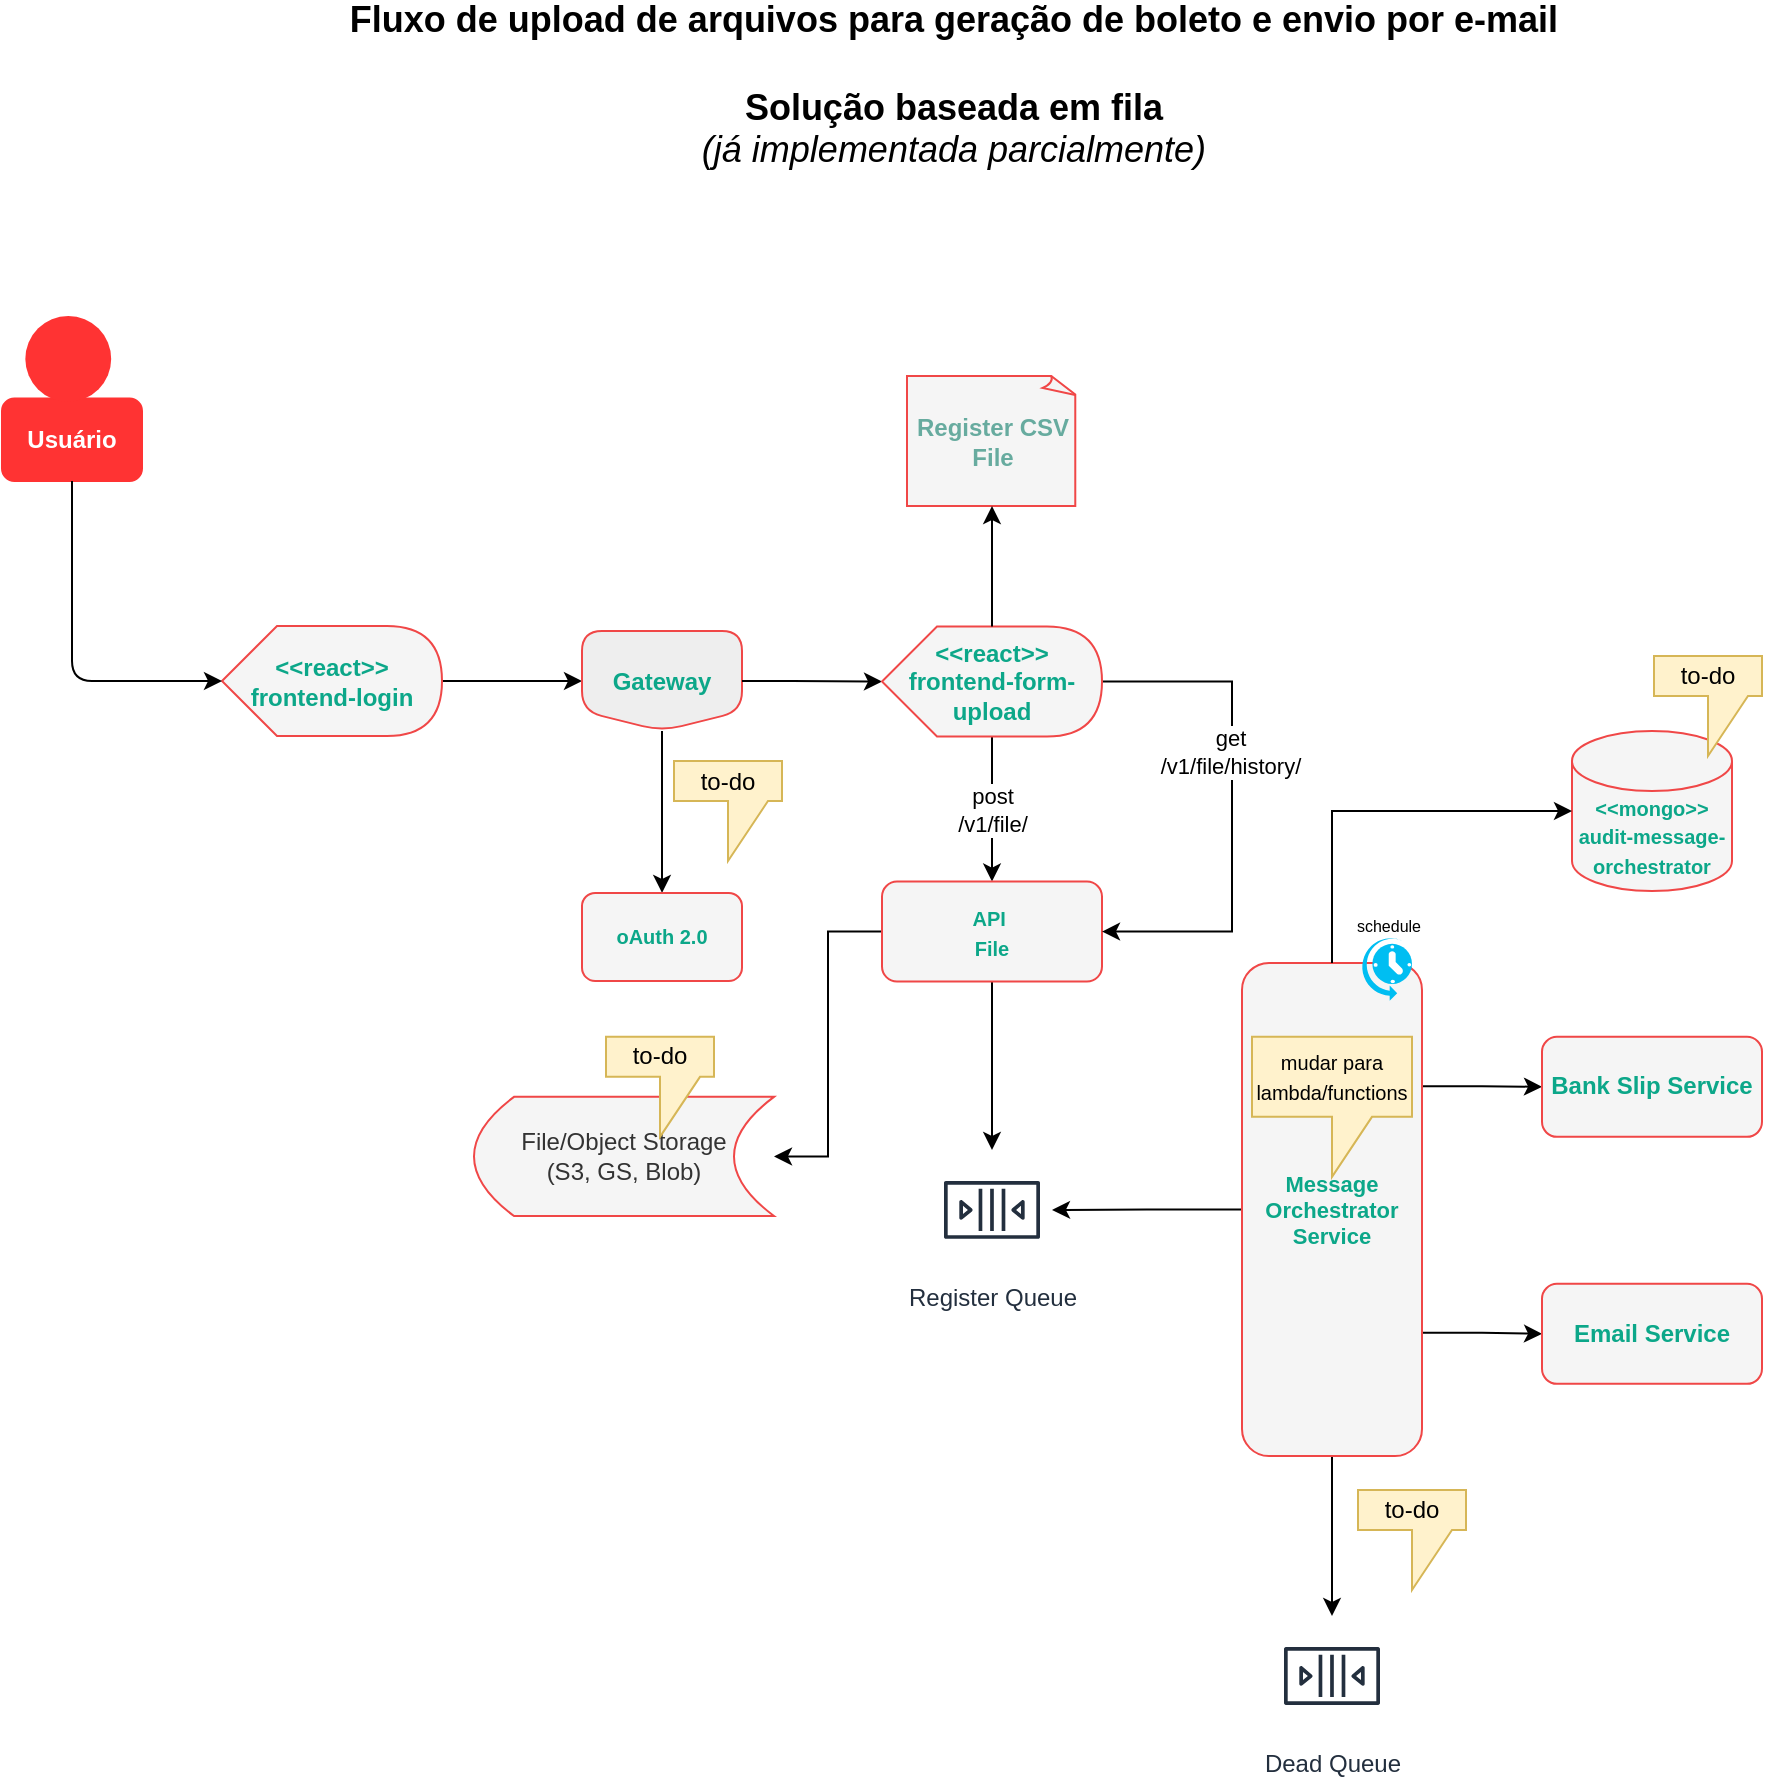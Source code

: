 <mxfile version="24.6.4" type="google" pages="2">
  <diagram name="Solução Atual" id="NxHAcegkJP9jtWPKfr5f">
    <mxGraphModel dx="1172" dy="707" grid="1" gridSize="10" guides="1" tooltips="1" connect="1" arrows="1" fold="1" page="1" pageScale="1" pageWidth="1169" pageHeight="1654" math="0" shadow="0">
      <root>
        <mxCell id="0" />
        <mxCell id="1" parent="0" />
        <mxCell id="hzRi37pJbvGwWMdwhIf7-2" value="" style="group;rounded=1;" parent="1" connectable="0" vertex="1">
          <mxGeometry x="144" y="190" width="70" height="82.5" as="geometry" />
        </mxCell>
        <mxCell id="hzRi37pJbvGwWMdwhIf7-3" value="&lt;font color=&quot;#ffffff&quot;&gt;&lt;b&gt;Usuário&lt;/b&gt;&lt;/font&gt;" style="rounded=1;whiteSpace=wrap;html=1;fillColor=#FF3333;strokeColor=#FF3333;movable=1;resizable=1;rotatable=1;deletable=1;editable=1;locked=0;connectable=1;" parent="hzRi37pJbvGwWMdwhIf7-2" vertex="1">
          <mxGeometry y="41.25" width="70" height="41.25" as="geometry" />
        </mxCell>
        <mxCell id="hzRi37pJbvGwWMdwhIf7-4" value="" style="ellipse;whiteSpace=wrap;html=1;aspect=fixed;fillColor=#FF3333;strokeColor=none;movable=1;resizable=1;rotatable=1;deletable=1;editable=1;locked=0;connectable=1;rounded=1;" parent="hzRi37pJbvGwWMdwhIf7-2" vertex="1">
          <mxGeometry x="11.667" width="42.927" height="42.927" as="geometry" />
        </mxCell>
        <mxCell id="hzRi37pJbvGwWMdwhIf7-9" style="edgeStyle=orthogonalEdgeStyle;rounded=1;orthogonalLoop=1;jettySize=auto;html=1;exitX=1;exitY=0.5;exitDx=0;exitDy=0;exitPerimeter=0;" parent="1" source="hzRi37pJbvGwWMdwhIf7-5" target="hzRi37pJbvGwWMdwhIf7-8" edge="1">
          <mxGeometry relative="1" as="geometry" />
        </mxCell>
        <mxCell id="hzRi37pJbvGwWMdwhIf7-5" value="&lt;font style=&quot;font-size: 12px;&quot;&gt;&lt;strong style=&quot;color: rgb(12, 167, 137);&quot;&gt;&amp;lt;&amp;lt;react&amp;gt;&amp;gt;&lt;br&gt;&lt;/strong&gt;&lt;strong style=&quot;color: rgb(12, 167, 137);&quot;&gt;frontend-login&lt;/strong&gt;&lt;/font&gt;&lt;strong style=&quot;color: rgb(12, 167, 137);&quot;&gt;&lt;br class=&quot;softbreak&quot;&gt;&lt;/strong&gt;" style="shape=display;whiteSpace=wrap;html=1;fontColor=#333333;fillColor=#f5f5f5;strokeColor=#f04747;rounded=1;" parent="1" vertex="1">
          <mxGeometry x="254" y="345" width="110" height="55" as="geometry" />
        </mxCell>
        <mxCell id="hzRi37pJbvGwWMdwhIf7-7" style="edgeStyle=orthogonalEdgeStyle;rounded=1;orthogonalLoop=1;jettySize=auto;html=1;exitX=0.5;exitY=1;exitDx=0;exitDy=0;entryX=0;entryY=0.5;entryDx=0;entryDy=0;entryPerimeter=0;" parent="1" source="hzRi37pJbvGwWMdwhIf7-3" target="hzRi37pJbvGwWMdwhIf7-5" edge="1">
          <mxGeometry relative="1" as="geometry" />
        </mxCell>
        <mxCell id="hzRi37pJbvGwWMdwhIf7-11" style="edgeStyle=orthogonalEdgeStyle;rounded=1;orthogonalLoop=1;jettySize=auto;html=1;exitX=0;exitY=0;exitDx=55;exitDy=55;entryX=0.5;entryY=0;entryDx=0;entryDy=0;exitPerimeter=0;" parent="1" source="rMSVMsTaSyEvIA6rM7K--2" target="hzRi37pJbvGwWMdwhIf7-10" edge="1">
          <mxGeometry relative="1" as="geometry" />
        </mxCell>
        <mxCell id="rMSVMsTaSyEvIA6rM7K--31" value="post&lt;br&gt;/v1/file/" style="edgeLabel;html=1;align=center;verticalAlign=middle;resizable=0;points=[];" vertex="1" connectable="0" parent="hzRi37pJbvGwWMdwhIf7-11">
          <mxGeometry x="-0.02" y="2" relative="1" as="geometry">
            <mxPoint x="-2" y="1" as="offset" />
          </mxGeometry>
        </mxCell>
        <mxCell id="rMSVMsTaSyEvIA6rM7K--7" style="edgeStyle=orthogonalEdgeStyle;rounded=0;orthogonalLoop=1;jettySize=auto;html=1;" edge="1" parent="1" source="hzRi37pJbvGwWMdwhIf7-8" target="rMSVMsTaSyEvIA6rM7K--5">
          <mxGeometry relative="1" as="geometry" />
        </mxCell>
        <mxCell id="hzRi37pJbvGwWMdwhIf7-8" value="&lt;font color=&quot;#0ca789&quot;&gt;&lt;b&gt;Gateway&lt;/b&gt;&lt;/font&gt;" style="shape=offPageConnector;whiteSpace=wrap;html=1;fillColor=#eeeeee;strokeColor=#F04747;rounded=1;verticalAlign=middle;horizontal=1;size=0.2;" parent="1" vertex="1">
          <mxGeometry x="434" y="347.5" width="80" height="50" as="geometry" />
        </mxCell>
        <mxCell id="rMSVMsTaSyEvIA6rM7K--13" style="edgeStyle=orthogonalEdgeStyle;rounded=0;orthogonalLoop=1;jettySize=auto;html=1;" edge="1" parent="1" source="hzRi37pJbvGwWMdwhIf7-10" target="rMSVMsTaSyEvIA6rM7K--12">
          <mxGeometry relative="1" as="geometry" />
        </mxCell>
        <mxCell id="R_wIBTJxwGpp334mRAeT-3" style="edgeStyle=orthogonalEdgeStyle;rounded=0;orthogonalLoop=1;jettySize=auto;html=1;entryX=1;entryY=0.5;entryDx=0;entryDy=0;" edge="1" parent="1" source="hzRi37pJbvGwWMdwhIf7-10" target="R_wIBTJxwGpp334mRAeT-1">
          <mxGeometry relative="1" as="geometry" />
        </mxCell>
        <mxCell id="hzRi37pJbvGwWMdwhIf7-10" value="&lt;div&gt;&lt;font color=&quot;#0ca789&quot;&gt;&lt;span style=&quot;font-size: 10px;&quot;&gt;&lt;b&gt;API&amp;nbsp;&lt;br&gt;File&lt;/b&gt;&lt;/span&gt;&lt;/font&gt;&lt;/div&gt;" style="rounded=1;whiteSpace=wrap;html=1;fillColor=#f5f5f5;strokeColor=#F04747;fontColor=#333333;" parent="1" vertex="1">
          <mxGeometry x="584" y="472.77" width="110" height="50" as="geometry" />
        </mxCell>
        <mxCell id="rMSVMsTaSyEvIA6rM7K--17" style="edgeStyle=orthogonalEdgeStyle;rounded=0;orthogonalLoop=1;jettySize=auto;html=1;" edge="1" parent="1" source="EFmxTewsYsPUWk5X73LM-9" target="rMSVMsTaSyEvIA6rM7K--12">
          <mxGeometry relative="1" as="geometry" />
        </mxCell>
        <mxCell id="rMSVMsTaSyEvIA6rM7K--21" style="edgeStyle=orthogonalEdgeStyle;rounded=0;orthogonalLoop=1;jettySize=auto;html=1;" edge="1" parent="1" source="EFmxTewsYsPUWk5X73LM-9" target="rMSVMsTaSyEvIA6rM7K--20">
          <mxGeometry relative="1" as="geometry" />
        </mxCell>
        <mxCell id="rMSVMsTaSyEvIA6rM7K--22" style="edgeStyle=orthogonalEdgeStyle;rounded=0;orthogonalLoop=1;jettySize=auto;html=1;exitX=1;exitY=0.25;exitDx=0;exitDy=0;" edge="1" parent="1" source="EFmxTewsYsPUWk5X73LM-9" target="rMSVMsTaSyEvIA6rM7K--19">
          <mxGeometry relative="1" as="geometry" />
        </mxCell>
        <mxCell id="rMSVMsTaSyEvIA6rM7K--25" style="edgeStyle=orthogonalEdgeStyle;rounded=0;orthogonalLoop=1;jettySize=auto;html=1;entryX=0;entryY=0.5;entryDx=0;entryDy=0;exitX=1;exitY=0.75;exitDx=0;exitDy=0;" edge="1" parent="1" source="EFmxTewsYsPUWk5X73LM-9" target="rMSVMsTaSyEvIA6rM7K--18">
          <mxGeometry relative="1" as="geometry" />
        </mxCell>
        <mxCell id="EFmxTewsYsPUWk5X73LM-9" value="&lt;div style=&quot;font-size: 11px;&quot;&gt;&lt;font color=&quot;#0ca789&quot;&gt;&lt;b&gt;Message &lt;br&gt;Orchestrator Service&lt;/b&gt;&lt;/font&gt;&lt;/div&gt;" style="rounded=1;whiteSpace=wrap;html=1;fillColor=#f5f5f5;strokeColor=#F04747;fontColor=#333333;" parent="1" vertex="1">
          <mxGeometry x="764" y="513.44" width="90" height="246.56" as="geometry" />
        </mxCell>
        <mxCell id="wurVOFA_WyaZKBE81Gu7-4" value="&lt;font style=&quot;font-size: 18px;&quot;&gt;&lt;b&gt;Fluxo de upload de arquivos para geração de boleto e envio por e-mail&lt;/b&gt;&lt;/font&gt;&lt;div&gt;&lt;font style=&quot;font-size: 18px;&quot;&gt;&lt;b&gt;&lt;br&gt;&lt;/b&gt;&lt;/font&gt;&lt;/div&gt;&lt;div&gt;&lt;font style=&quot;font-size: 18px;&quot;&gt;&lt;b&gt;Solução baseada em fila&lt;/b&gt;&lt;/font&gt;&lt;/div&gt;&lt;div&gt;&lt;font style=&quot;font-size: 18px;&quot;&gt;&lt;i&gt;(já implementada parcialmente)&lt;/i&gt;&lt;/font&gt;&lt;/div&gt;" style="text;html=1;align=center;verticalAlign=middle;whiteSpace=wrap;rounded=0;" parent="1" vertex="1">
          <mxGeometry x="280" y="60" width="680" height="30" as="geometry" />
        </mxCell>
        <mxCell id="rMSVMsTaSyEvIA6rM7K--1" value="&lt;b&gt;&lt;font style=&quot;font-size: 12px;&quot; color=&quot;#67ab9f&quot;&gt;Register CSV File&lt;/font&gt;&lt;/b&gt;" style="whiteSpace=wrap;html=1;shape=mxgraph.basic.document;rounded=1;strokeColor=#F04747;align=center;verticalAlign=middle;fontFamily=Helvetica;fontSize=12;fontColor=#333333;fillColor=#f5f5f5;" vertex="1" parent="1">
          <mxGeometry x="596.5" y="220.0" width="85" height="65" as="geometry" />
        </mxCell>
        <mxCell id="rMSVMsTaSyEvIA6rM7K--3" value="" style="edgeStyle=orthogonalEdgeStyle;rounded=1;orthogonalLoop=1;jettySize=auto;html=1;exitX=1;exitY=0.5;exitDx=0;exitDy=0;entryX=0;entryY=0.5;entryDx=0;entryDy=0;" edge="1" parent="1" source="hzRi37pJbvGwWMdwhIf7-8" target="rMSVMsTaSyEvIA6rM7K--2">
          <mxGeometry relative="1" as="geometry">
            <mxPoint x="444" y="373" as="sourcePoint" />
            <mxPoint x="734" y="535" as="targetPoint" />
          </mxGeometry>
        </mxCell>
        <mxCell id="rMSVMsTaSyEvIA6rM7K--26" style="edgeStyle=orthogonalEdgeStyle;rounded=0;orthogonalLoop=1;jettySize=auto;html=1;exitX=1;exitY=0.5;exitDx=0;exitDy=0;exitPerimeter=0;entryX=1;entryY=0.5;entryDx=0;entryDy=0;" edge="1" parent="1" source="rMSVMsTaSyEvIA6rM7K--2" target="hzRi37pJbvGwWMdwhIf7-10">
          <mxGeometry relative="1" as="geometry">
            <mxPoint x="804" y="370" as="targetPoint" />
            <Array as="points">
              <mxPoint x="759" y="373" />
              <mxPoint x="759" y="498" />
            </Array>
          </mxGeometry>
        </mxCell>
        <mxCell id="rMSVMsTaSyEvIA6rM7K--2" value="&lt;font style=&quot;font-size: 12px;&quot;&gt;&lt;strong style=&quot;color: rgb(12, 167, 137);&quot;&gt;&amp;lt;&amp;lt;react&amp;gt;&amp;gt;&lt;br&gt;&lt;/strong&gt;&lt;strong style=&quot;color: rgb(12, 167, 137);&quot;&gt;frontend-form-upload&lt;/strong&gt;&lt;/font&gt;&lt;strong style=&quot;color: rgb(12, 167, 137);&quot;&gt;&lt;br class=&quot;softbreak&quot;&gt;&lt;/strong&gt;" style="shape=display;whiteSpace=wrap;html=1;fontColor=#333333;fillColor=#f5f5f5;strokeColor=#f04747;rounded=1;" vertex="1" parent="1">
          <mxGeometry x="584" y="345.27" width="110" height="55" as="geometry" />
        </mxCell>
        <mxCell id="rMSVMsTaSyEvIA6rM7K--4" style="edgeStyle=orthogonalEdgeStyle;rounded=0;orthogonalLoop=1;jettySize=auto;html=1;entryX=0.5;entryY=1;entryDx=0;entryDy=0;entryPerimeter=0;" edge="1" parent="1" source="rMSVMsTaSyEvIA6rM7K--2" target="rMSVMsTaSyEvIA6rM7K--1">
          <mxGeometry relative="1" as="geometry" />
        </mxCell>
        <mxCell id="rMSVMsTaSyEvIA6rM7K--5" value="&lt;div&gt;&lt;font color=&quot;#0ca789&quot;&gt;&lt;span style=&quot;font-size: 10px;&quot;&gt;&lt;b&gt;oAuth 2.0&lt;/b&gt;&lt;/span&gt;&lt;/font&gt;&lt;/div&gt;" style="rounded=1;whiteSpace=wrap;html=1;fillColor=#f5f5f5;strokeColor=#F04747;fontColor=#333333;" vertex="1" parent="1">
          <mxGeometry x="434" y="478.44" width="80" height="44.06" as="geometry" />
        </mxCell>
        <mxCell id="rMSVMsTaSyEvIA6rM7K--12" value="Register Queue" style="sketch=0;outlineConnect=0;fontColor=#232F3E;gradientColor=none;strokeColor=#232F3E;fillColor=#ffffff;dashed=0;verticalLabelPosition=bottom;verticalAlign=top;align=center;html=1;fontSize=12;fontStyle=0;aspect=fixed;shape=mxgraph.aws4.resourceIcon;resIcon=mxgraph.aws4.queue;" vertex="1" parent="1">
          <mxGeometry x="609" y="606.98" width="60" height="60" as="geometry" />
        </mxCell>
        <mxCell id="rMSVMsTaSyEvIA6rM7K--16" value="" style="verticalLabelPosition=bottom;html=1;verticalAlign=top;align=center;strokeColor=none;fillColor=#00BEF2;shape=mxgraph.azure.scheduler;pointerEvents=1;" vertex="1" parent="1">
          <mxGeometry x="823.06" y="500" width="25.94" height="32.42" as="geometry" />
        </mxCell>
        <mxCell id="rMSVMsTaSyEvIA6rM7K--18" value="&lt;div&gt;&lt;font size=&quot;1&quot; color=&quot;#0ca789&quot;&gt;&lt;b style=&quot;font-size: 12px;&quot;&gt;Email Service&lt;/b&gt;&lt;/font&gt;&lt;/div&gt;" style="rounded=1;whiteSpace=wrap;html=1;fillColor=#f5f5f5;strokeColor=#F04747;fontColor=#333333;" vertex="1" parent="1">
          <mxGeometry x="914" y="673.92" width="110" height="50" as="geometry" />
        </mxCell>
        <mxCell id="rMSVMsTaSyEvIA6rM7K--19" value="&lt;font size=&quot;1&quot; color=&quot;#0ca789&quot;&gt;&lt;b style=&quot;font-size: 12px;&quot;&gt;Bank Slip Service&lt;/b&gt;&lt;/font&gt;" style="rounded=1;whiteSpace=wrap;html=1;fillColor=#f5f5f5;strokeColor=#F04747;fontColor=#333333;" vertex="1" parent="1">
          <mxGeometry x="914" y="550.42" width="110" height="50" as="geometry" />
        </mxCell>
        <mxCell id="rMSVMsTaSyEvIA6rM7K--20" value="Dead Queue" style="sketch=0;outlineConnect=0;fontColor=#232F3E;gradientColor=none;strokeColor=#232F3E;fillColor=#ffffff;dashed=0;verticalLabelPosition=bottom;verticalAlign=top;align=center;html=1;fontSize=12;fontStyle=0;aspect=fixed;shape=mxgraph.aws4.resourceIcon;resIcon=mxgraph.aws4.queue;" vertex="1" parent="1">
          <mxGeometry x="779" y="840" width="60" height="60" as="geometry" />
        </mxCell>
        <mxCell id="rMSVMsTaSyEvIA6rM7K--30" value="get&lt;br&gt;/v1/file/history/" style="edgeLabel;html=1;align=center;verticalAlign=middle;resizable=0;points=[];" vertex="1" connectable="0" parent="1">
          <mxGeometry x="764" y="410" as="geometry">
            <mxPoint x="-6" y="-2" as="offset" />
          </mxGeometry>
        </mxCell>
        <mxCell id="rMSVMsTaSyEvIA6rM7K--33" value="&lt;div&gt;&lt;strong style=&quot;color: rgb(12, 167, 137);&quot;&gt;&lt;font style=&quot;font-size: 10px;&quot;&gt;&amp;lt;&amp;lt;mongo&amp;gt;&amp;gt;&lt;/font&gt;&lt;/strong&gt;&lt;strong style=&quot;color: rgb(12, 167, 137);&quot;&gt;&lt;font style=&quot;font-size: 10px;&quot;&gt;&lt;br&gt;&lt;/font&gt;&lt;/strong&gt;&lt;/div&gt;&lt;strong style=&quot;color: rgb(12, 167, 137);&quot;&gt;&lt;font style=&quot;font-size: 10px;&quot;&gt;audit-message-orchestrator&lt;/font&gt;&lt;/strong&gt;" style="shape=cylinder3;whiteSpace=wrap;html=1;boundedLbl=1;backgroundOutline=1;size=15;fillColor=#f5f5f5;fontColor=#333333;strokeColor=#F04747;rounded=1;" vertex="1" parent="1">
          <mxGeometry x="929" y="397.5" width="80" height="80" as="geometry" />
        </mxCell>
        <mxCell id="rMSVMsTaSyEvIA6rM7K--34" style="edgeStyle=orthogonalEdgeStyle;rounded=0;orthogonalLoop=1;jettySize=auto;html=1;entryX=0;entryY=0.5;entryDx=0;entryDy=0;entryPerimeter=0;exitX=0.5;exitY=0;exitDx=0;exitDy=0;" edge="1" parent="1" source="EFmxTewsYsPUWk5X73LM-9" target="rMSVMsTaSyEvIA6rM7K--33">
          <mxGeometry relative="1" as="geometry" />
        </mxCell>
        <mxCell id="rMSVMsTaSyEvIA6rM7K--35" value="to-do" style="shape=callout;whiteSpace=wrap;html=1;perimeter=calloutPerimeter;fillColor=#fff2cc;strokeColor=#d6b656;" vertex="1" parent="1">
          <mxGeometry x="970" y="360" width="54" height="50" as="geometry" />
        </mxCell>
        <mxCell id="rMSVMsTaSyEvIA6rM7K--36" value="to-do" style="shape=callout;whiteSpace=wrap;html=1;perimeter=calloutPerimeter;fillColor=#fff2cc;strokeColor=#d6b656;" vertex="1" parent="1">
          <mxGeometry x="822" y="777" width="54" height="50" as="geometry" />
        </mxCell>
        <mxCell id="rMSVMsTaSyEvIA6rM7K--37" value="to-do" style="shape=callout;whiteSpace=wrap;html=1;perimeter=calloutPerimeter;fillColor=#fff2cc;strokeColor=#d6b656;" vertex="1" parent="1">
          <mxGeometry x="480" y="412.5" width="54" height="50" as="geometry" />
        </mxCell>
        <mxCell id="-Vl0qpD6X_7qVodCqGcy-2" value="&lt;font style=&quot;font-size: 10px;&quot;&gt;mudar para lambda/functions&lt;/font&gt;" style="shape=callout;whiteSpace=wrap;html=1;perimeter=calloutPerimeter;fillColor=#fff2cc;strokeColor=#d6b656;" vertex="1" parent="1">
          <mxGeometry x="769" y="550.42" width="80" height="70" as="geometry" />
        </mxCell>
        <mxCell id="-Vl0qpD6X_7qVodCqGcy-5" value="&lt;font style=&quot;font-size: 8px;&quot;&gt;schedule&lt;/font&gt;" style="edgeLabel;html=1;align=center;verticalAlign=middle;resizable=0;points=[];" vertex="1" connectable="0" parent="1">
          <mxGeometry x="849" y="490.003" as="geometry">
            <mxPoint x="-12" y="4" as="offset" />
          </mxGeometry>
        </mxCell>
        <mxCell id="R_wIBTJxwGpp334mRAeT-1" value="File/Object Storage&lt;br&gt;(S3, GS, Blob)" style="shape=dataStorage;whiteSpace=wrap;html=1;fixedSize=1;rounded=1;strokeColor=#F04747;align=center;verticalAlign=middle;fontFamily=Helvetica;fontSize=12;fontColor=#333333;fillColor=#f5f5f5;" vertex="1" parent="1">
          <mxGeometry x="380" y="580.42" width="150" height="59.58" as="geometry" />
        </mxCell>
        <mxCell id="R_wIBTJxwGpp334mRAeT-2" value="to-do" style="shape=callout;whiteSpace=wrap;html=1;perimeter=calloutPerimeter;fillColor=#fff2cc;strokeColor=#d6b656;" vertex="1" parent="1">
          <mxGeometry x="446" y="550.42" width="54" height="50" as="geometry" />
        </mxCell>
      </root>
    </mxGraphModel>
  </diagram>
  <diagram name="Solução Alternativa" id="66zGzj9Uiuz4AUH0Nwr1">
    <mxGraphModel dx="1172" dy="707" grid="1" gridSize="10" guides="1" tooltips="1" connect="1" arrows="1" fold="1" page="1" pageScale="1" pageWidth="1169" pageHeight="1654" math="0" shadow="0">
      <root>
        <mxCell id="UOO4iFjohePMqXIz4VdY-0" />
        <mxCell id="UOO4iFjohePMqXIz4VdY-1" parent="UOO4iFjohePMqXIz4VdY-0" />
        <mxCell id="UOO4iFjohePMqXIz4VdY-2" value="" style="group;rounded=1;" connectable="0" vertex="1" parent="UOO4iFjohePMqXIz4VdY-1">
          <mxGeometry x="144" y="190" width="70" height="82.5" as="geometry" />
        </mxCell>
        <mxCell id="UOO4iFjohePMqXIz4VdY-3" value="&lt;font color=&quot;#ffffff&quot;&gt;&lt;b&gt;Usuário&lt;/b&gt;&lt;/font&gt;" style="rounded=1;whiteSpace=wrap;html=1;fillColor=#FF3333;strokeColor=#FF3333;movable=1;resizable=1;rotatable=1;deletable=1;editable=1;locked=0;connectable=1;" vertex="1" parent="UOO4iFjohePMqXIz4VdY-2">
          <mxGeometry y="41.25" width="70" height="41.25" as="geometry" />
        </mxCell>
        <mxCell id="UOO4iFjohePMqXIz4VdY-4" value="" style="ellipse;whiteSpace=wrap;html=1;aspect=fixed;fillColor=#FF3333;strokeColor=none;movable=1;resizable=1;rotatable=1;deletable=1;editable=1;locked=0;connectable=1;rounded=1;" vertex="1" parent="UOO4iFjohePMqXIz4VdY-2">
          <mxGeometry x="11.667" width="42.927" height="42.927" as="geometry" />
        </mxCell>
        <mxCell id="UOO4iFjohePMqXIz4VdY-5" style="edgeStyle=orthogonalEdgeStyle;rounded=1;orthogonalLoop=1;jettySize=auto;html=1;exitX=1;exitY=0.5;exitDx=0;exitDy=0;exitPerimeter=0;" edge="1" parent="UOO4iFjohePMqXIz4VdY-1" source="UOO4iFjohePMqXIz4VdY-6" target="UOO4iFjohePMqXIz4VdY-11">
          <mxGeometry relative="1" as="geometry" />
        </mxCell>
        <mxCell id="UOO4iFjohePMqXIz4VdY-6" value="&lt;font style=&quot;font-size: 12px;&quot;&gt;&lt;strong style=&quot;color: rgb(12, 167, 137);&quot;&gt;&amp;lt;&amp;lt;react&amp;gt;&amp;gt;&lt;br&gt;&lt;/strong&gt;&lt;strong style=&quot;color: rgb(12, 167, 137);&quot;&gt;frontend-login&lt;/strong&gt;&lt;/font&gt;&lt;strong style=&quot;color: rgb(12, 167, 137);&quot;&gt;&lt;br class=&quot;softbreak&quot;&gt;&lt;/strong&gt;" style="shape=display;whiteSpace=wrap;html=1;fontColor=#333333;fillColor=#f5f5f5;strokeColor=#f04747;rounded=1;" vertex="1" parent="UOO4iFjohePMqXIz4VdY-1">
          <mxGeometry x="254" y="345" width="110" height="55" as="geometry" />
        </mxCell>
        <mxCell id="UOO4iFjohePMqXIz4VdY-7" style="edgeStyle=orthogonalEdgeStyle;rounded=1;orthogonalLoop=1;jettySize=auto;html=1;exitX=0.5;exitY=1;exitDx=0;exitDy=0;entryX=0;entryY=0.5;entryDx=0;entryDy=0;entryPerimeter=0;" edge="1" parent="UOO4iFjohePMqXIz4VdY-1" source="UOO4iFjohePMqXIz4VdY-3" target="UOO4iFjohePMqXIz4VdY-6">
          <mxGeometry relative="1" as="geometry" />
        </mxCell>
        <mxCell id="UOO4iFjohePMqXIz4VdY-8" style="edgeStyle=orthogonalEdgeStyle;rounded=1;orthogonalLoop=1;jettySize=auto;html=1;exitX=0;exitY=0;exitDx=55;exitDy=55;entryX=0.5;entryY=0;entryDx=0;entryDy=0;exitPerimeter=0;" edge="1" parent="UOO4iFjohePMqXIz4VdY-1" source="UOO4iFjohePMqXIz4VdY-23" target="UOO4iFjohePMqXIz4VdY-13">
          <mxGeometry relative="1" as="geometry" />
        </mxCell>
        <mxCell id="UOO4iFjohePMqXIz4VdY-9" value="post&lt;br&gt;/v1/file/" style="edgeLabel;html=1;align=center;verticalAlign=middle;resizable=0;points=[];" vertex="1" connectable="0" parent="UOO4iFjohePMqXIz4VdY-8">
          <mxGeometry x="-0.02" y="2" relative="1" as="geometry">
            <mxPoint x="-2" y="-61" as="offset" />
          </mxGeometry>
        </mxCell>
        <mxCell id="UOO4iFjohePMqXIz4VdY-10" style="edgeStyle=orthogonalEdgeStyle;rounded=0;orthogonalLoop=1;jettySize=auto;html=1;" edge="1" parent="UOO4iFjohePMqXIz4VdY-1" source="UOO4iFjohePMqXIz4VdY-11" target="UOO4iFjohePMqXIz4VdY-25">
          <mxGeometry relative="1" as="geometry" />
        </mxCell>
        <mxCell id="UOO4iFjohePMqXIz4VdY-11" value="&lt;font color=&quot;#0ca789&quot;&gt;&lt;b&gt;Gateway&lt;/b&gt;&lt;/font&gt;" style="shape=offPageConnector;whiteSpace=wrap;html=1;fillColor=#eeeeee;strokeColor=#F04747;rounded=1;verticalAlign=middle;horizontal=1;size=0.2;" vertex="1" parent="UOO4iFjohePMqXIz4VdY-1">
          <mxGeometry x="434" y="347.5" width="80" height="50" as="geometry" />
        </mxCell>
        <mxCell id="2xTcTseRFaJtYKzfTaBq-10" style="edgeStyle=orthogonalEdgeStyle;rounded=0;orthogonalLoop=1;jettySize=auto;html=1;exitX=0.5;exitY=1;exitDx=0;exitDy=0;" edge="1" parent="UOO4iFjohePMqXIz4VdY-1" source="UOO4iFjohePMqXIz4VdY-13" target="2xTcTseRFaJtYKzfTaBq-7">
          <mxGeometry relative="1" as="geometry" />
        </mxCell>
        <mxCell id="2xTcTseRFaJtYKzfTaBq-15" value="&lt;font style=&quot;font-size: 8px;&quot;&gt;Pub&lt;br&gt;Topic: New Message&lt;/font&gt;" style="edgeLabel;html=1;align=center;verticalAlign=middle;resizable=0;points=[];" vertex="1" connectable="0" parent="2xTcTseRFaJtYKzfTaBq-10">
          <mxGeometry x="0.033" relative="1" as="geometry">
            <mxPoint as="offset" />
          </mxGeometry>
        </mxCell>
        <mxCell id="UOO4iFjohePMqXIz4VdY-13" value="&lt;div&gt;&lt;font color=&quot;#0ca789&quot;&gt;&lt;span style=&quot;font-size: 10px;&quot;&gt;&lt;b&gt;API&amp;nbsp;&lt;br&gt;File&lt;/b&gt;&lt;/span&gt;&lt;/font&gt;&lt;/div&gt;" style="rounded=1;whiteSpace=wrap;html=1;fillColor=#f5f5f5;strokeColor=#F04747;fontColor=#333333;" vertex="1" parent="UOO4iFjohePMqXIz4VdY-1">
          <mxGeometry x="584" y="600.42" width="110" height="50" as="geometry" />
        </mxCell>
        <mxCell id="UOO4iFjohePMqXIz4VdY-20" value="&lt;b&gt;&lt;font style=&quot;font-size: 12px;&quot; color=&quot;#67ab9f&quot;&gt;Register CSV File&lt;/font&gt;&lt;/b&gt;" style="whiteSpace=wrap;html=1;shape=mxgraph.basic.document;rounded=1;strokeColor=#F04747;align=center;verticalAlign=middle;fontFamily=Helvetica;fontSize=12;fontColor=#333333;fillColor=#f5f5f5;" vertex="1" parent="UOO4iFjohePMqXIz4VdY-1">
          <mxGeometry x="596.5" y="220.0" width="85" height="65" as="geometry" />
        </mxCell>
        <mxCell id="UOO4iFjohePMqXIz4VdY-21" value="" style="edgeStyle=orthogonalEdgeStyle;rounded=1;orthogonalLoop=1;jettySize=auto;html=1;exitX=1;exitY=0.5;exitDx=0;exitDy=0;entryX=0;entryY=0.5;entryDx=0;entryDy=0;" edge="1" parent="UOO4iFjohePMqXIz4VdY-1" source="UOO4iFjohePMqXIz4VdY-11" target="UOO4iFjohePMqXIz4VdY-23">
          <mxGeometry relative="1" as="geometry">
            <mxPoint x="444" y="373" as="sourcePoint" />
            <mxPoint x="734" y="535" as="targetPoint" />
          </mxGeometry>
        </mxCell>
        <mxCell id="UOO4iFjohePMqXIz4VdY-22" style="edgeStyle=orthogonalEdgeStyle;rounded=0;orthogonalLoop=1;jettySize=auto;html=1;exitX=1;exitY=0.5;exitDx=0;exitDy=0;exitPerimeter=0;" edge="1" parent="UOO4iFjohePMqXIz4VdY-1" source="UOO4iFjohePMqXIz4VdY-23" target="2xTcTseRFaJtYKzfTaBq-1">
          <mxGeometry relative="1" as="geometry">
            <mxPoint x="759" y="590" as="targetPoint" />
            <Array as="points">
              <mxPoint x="759" y="373" />
              <mxPoint x="759" y="511" />
            </Array>
          </mxGeometry>
        </mxCell>
        <mxCell id="UOO4iFjohePMqXIz4VdY-23" value="&lt;font style=&quot;font-size: 12px;&quot;&gt;&lt;strong style=&quot;color: rgb(12, 167, 137);&quot;&gt;&amp;lt;&amp;lt;react&amp;gt;&amp;gt;&lt;br&gt;&lt;/strong&gt;&lt;strong style=&quot;color: rgb(12, 167, 137);&quot;&gt;frontend-form-upload&lt;/strong&gt;&lt;/font&gt;&lt;strong style=&quot;color: rgb(12, 167, 137);&quot;&gt;&lt;br class=&quot;softbreak&quot;&gt;&lt;/strong&gt;" style="shape=display;whiteSpace=wrap;html=1;fontColor=#333333;fillColor=#f5f5f5;strokeColor=#f04747;rounded=1;" vertex="1" parent="UOO4iFjohePMqXIz4VdY-1">
          <mxGeometry x="584" y="345.27" width="110" height="55" as="geometry" />
        </mxCell>
        <mxCell id="UOO4iFjohePMqXIz4VdY-24" style="edgeStyle=orthogonalEdgeStyle;rounded=0;orthogonalLoop=1;jettySize=auto;html=1;entryX=0.5;entryY=1;entryDx=0;entryDy=0;entryPerimeter=0;" edge="1" parent="UOO4iFjohePMqXIz4VdY-1" source="UOO4iFjohePMqXIz4VdY-23" target="UOO4iFjohePMqXIz4VdY-20">
          <mxGeometry relative="1" as="geometry" />
        </mxCell>
        <mxCell id="UOO4iFjohePMqXIz4VdY-25" value="&lt;div&gt;&lt;font color=&quot;#0ca789&quot;&gt;&lt;span style=&quot;font-size: 10px;&quot;&gt;&lt;b&gt;oAuth 2.0&lt;/b&gt;&lt;/span&gt;&lt;/font&gt;&lt;/div&gt;" style="rounded=1;whiteSpace=wrap;html=1;fillColor=#f5f5f5;strokeColor=#F04747;fontColor=#333333;" vertex="1" parent="UOO4iFjohePMqXIz4VdY-1">
          <mxGeometry x="434" y="478.44" width="80" height="44.06" as="geometry" />
        </mxCell>
        <mxCell id="2xTcTseRFaJtYKzfTaBq-11" style="edgeStyle=orthogonalEdgeStyle;rounded=0;orthogonalLoop=1;jettySize=auto;html=1;entryX=0;entryY=0.5;entryDx=0;entryDy=0;exitX=0.5;exitY=0;exitDx=0;exitDy=0;dashed=1;dashPattern=8 8;endArrow=none;endFill=0;startArrow=block;startFill=1;" edge="1" parent="UOO4iFjohePMqXIz4VdY-1" source="UOO4iFjohePMqXIz4VdY-28" target="2xTcTseRFaJtYKzfTaBq-7">
          <mxGeometry relative="1" as="geometry" />
        </mxCell>
        <mxCell id="2xTcTseRFaJtYKzfTaBq-12" value="&lt;font style=&quot;font-size: 8px;&quot;&gt;Subscriber&lt;br&gt;&lt;i&gt;&lt;font style=&quot;&quot;&gt;Topic: Bank Slip Generated&lt;/font&gt;&lt;/i&gt;&lt;/font&gt;" style="edgeLabel;html=1;align=center;verticalAlign=middle;resizable=0;points=[];" vertex="1" connectable="0" parent="2xTcTseRFaJtYKzfTaBq-11">
          <mxGeometry x="-0.476" y="1" relative="1" as="geometry">
            <mxPoint y="-1" as="offset" />
          </mxGeometry>
        </mxCell>
        <mxCell id="2xTcTseRFaJtYKzfTaBq-17" style="edgeStyle=orthogonalEdgeStyle;rounded=0;orthogonalLoop=1;jettySize=auto;html=1;entryX=0.25;entryY=1;entryDx=0;entryDy=0;dashed=1;dashPattern=8 8;" edge="1" parent="UOO4iFjohePMqXIz4VdY-1" source="UOO4iFjohePMqXIz4VdY-28" target="2xTcTseRFaJtYKzfTaBq-7">
          <mxGeometry relative="1" as="geometry" />
        </mxCell>
        <mxCell id="2xTcTseRFaJtYKzfTaBq-19" value="&lt;font style=&quot;font-size: 8px;&quot;&gt;Pub&lt;br&gt;Topic: Email Sent&lt;/font&gt;" style="edgeLabel;html=1;align=center;verticalAlign=middle;resizable=0;points=[];" vertex="1" connectable="0" parent="2xTcTseRFaJtYKzfTaBq-17">
          <mxGeometry x="0.288" y="-3" relative="1" as="geometry">
            <mxPoint x="-45" y="58" as="offset" />
          </mxGeometry>
        </mxCell>
        <mxCell id="UOO4iFjohePMqXIz4VdY-28" value="&lt;div&gt;&lt;font size=&quot;1&quot; color=&quot;#0ca789&quot;&gt;&lt;b style=&quot;font-size: 12px;&quot;&gt;Email Service&lt;/b&gt;&lt;/font&gt;&lt;/div&gt;" style="rounded=1;whiteSpace=wrap;html=1;fillColor=#f5f5f5;strokeColor=#F04747;fontColor=#333333;" vertex="1" parent="UOO4iFjohePMqXIz4VdY-1">
          <mxGeometry x="430" y="827.0" width="110" height="50" as="geometry" />
        </mxCell>
        <mxCell id="2xTcTseRFaJtYKzfTaBq-13" style="edgeStyle=orthogonalEdgeStyle;rounded=0;orthogonalLoop=1;jettySize=auto;html=1;entryX=1;entryY=0.5;entryDx=0;entryDy=0;exitX=0.5;exitY=0;exitDx=0;exitDy=0;dashed=1;dashPattern=8 8;startArrow=block;startFill=1;endArrow=none;endFill=0;" edge="1" parent="UOO4iFjohePMqXIz4VdY-1" source="UOO4iFjohePMqXIz4VdY-29" target="2xTcTseRFaJtYKzfTaBq-7">
          <mxGeometry relative="1" as="geometry" />
        </mxCell>
        <mxCell id="2xTcTseRFaJtYKzfTaBq-18" style="edgeStyle=orthogonalEdgeStyle;rounded=0;orthogonalLoop=1;jettySize=auto;html=1;exitX=0;exitY=0.5;exitDx=0;exitDy=0;entryX=0.75;entryY=1;entryDx=0;entryDy=0;dashed=1;dashPattern=8 8;" edge="1" parent="UOO4iFjohePMqXIz4VdY-1" source="UOO4iFjohePMqXIz4VdY-29" target="2xTcTseRFaJtYKzfTaBq-7">
          <mxGeometry relative="1" as="geometry" />
        </mxCell>
        <mxCell id="2xTcTseRFaJtYKzfTaBq-20" value="&lt;font style=&quot;font-size: 8px;&quot;&gt;Pub&lt;br&gt;&lt;i&gt;Topic: Bank Slip Generated&lt;/i&gt;&lt;/font&gt;" style="edgeLabel;html=1;align=center;verticalAlign=middle;resizable=0;points=[];" vertex="1" connectable="0" parent="2xTcTseRFaJtYKzfTaBq-18">
          <mxGeometry x="0.232" y="5" relative="1" as="geometry">
            <mxPoint x="48" y="50" as="offset" />
          </mxGeometry>
        </mxCell>
        <mxCell id="UOO4iFjohePMqXIz4VdY-29" value="&lt;font size=&quot;1&quot; color=&quot;#0ca789&quot;&gt;&lt;b style=&quot;font-size: 12px;&quot;&gt;Bank Slip Service&lt;/b&gt;&lt;/font&gt;" style="rounded=1;whiteSpace=wrap;html=1;fillColor=#f5f5f5;strokeColor=#F04747;fontColor=#333333;" vertex="1" parent="UOO4iFjohePMqXIz4VdY-1">
          <mxGeometry x="750" y="827" width="110" height="50" as="geometry" />
        </mxCell>
        <mxCell id="UOO4iFjohePMqXIz4VdY-31" value="get&lt;br&gt;/v1/file/history/" style="edgeLabel;html=1;align=center;verticalAlign=middle;resizable=0;points=[];" vertex="1" connectable="0" parent="UOO4iFjohePMqXIz4VdY-1">
          <mxGeometry x="764" y="430" as="geometry">
            <mxPoint x="-6" y="-2" as="offset" />
          </mxGeometry>
        </mxCell>
        <mxCell id="2xTcTseRFaJtYKzfTaBq-0" value="&lt;font style=&quot;font-size: 18px;&quot;&gt;&lt;b&gt;Fluxo de upload de arquivos para geração de boleto e envio por e-mail&lt;/b&gt;&lt;/font&gt;&lt;div&gt;&lt;i style=&quot;font-size: 18px; background-color: initial;&quot;&gt;Solução alternativa baseada em eventos (PUB/SUB)&lt;/i&gt;&lt;br&gt;&lt;/div&gt;&lt;div&gt;&lt;br&gt;&lt;/div&gt;" style="text;html=1;align=center;verticalAlign=middle;whiteSpace=wrap;rounded=0;" vertex="1" parent="UOO4iFjohePMqXIz4VdY-1">
          <mxGeometry x="280" y="60" width="680" height="30" as="geometry" />
        </mxCell>
        <mxCell id="2xTcTseRFaJtYKzfTaBq-1" value="&lt;font color=&quot;#0ca789&quot;&gt;&lt;b&gt;Load Balancer&lt;/b&gt;&lt;/font&gt;" style="shape=offPageConnector;whiteSpace=wrap;html=1;fillColor=#eeeeee;strokeColor=#F04747;rounded=1;verticalAlign=middle;horizontal=1;size=0.2;" vertex="1" parent="UOO4iFjohePMqXIz4VdY-1">
          <mxGeometry x="599" y="486.44" width="80" height="50" as="geometry" />
        </mxCell>
        <mxCell id="2xTcTseRFaJtYKzfTaBq-7" value="&lt;div&gt;&lt;font color=&quot;#0ca789&quot;&gt;&lt;span style=&quot;font-size: 10px;&quot;&gt;&lt;b&gt;Message Broker&lt;/b&gt;&lt;/span&gt;&lt;/font&gt;&lt;/div&gt;" style="rounded=1;whiteSpace=wrap;html=1;fillColor=#f5f5f5;strokeColor=#F04747;fontColor=#333333;" vertex="1" parent="UOO4iFjohePMqXIz4VdY-1">
          <mxGeometry x="585" y="710" width="110" height="50" as="geometry" />
        </mxCell>
        <mxCell id="2xTcTseRFaJtYKzfTaBq-14" value="&lt;font style=&quot;font-size: 8px;&quot;&gt;Subscriber&lt;br&gt;Topic: New Message&lt;/font&gt;" style="edgeLabel;html=1;align=center;verticalAlign=middle;resizable=0;points=[];" vertex="1" connectable="0" parent="UOO4iFjohePMqXIz4VdY-1">
          <mxGeometry x="785" y="779.997" as="geometry" />
        </mxCell>
        <mxCell id="0pScBWrZALg7YME11bCd-0" style="edgeStyle=orthogonalEdgeStyle;rounded=0;orthogonalLoop=1;jettySize=auto;html=1;entryX=1;entryY=0.5;entryDx=0;entryDy=0;exitX=0;exitY=0.5;exitDx=0;exitDy=0;" edge="1" parent="UOO4iFjohePMqXIz4VdY-1" target="0pScBWrZALg7YME11bCd-1" source="UOO4iFjohePMqXIz4VdY-13">
          <mxGeometry relative="1" as="geometry">
            <mxPoint x="584" y="498" as="sourcePoint" />
          </mxGeometry>
        </mxCell>
        <mxCell id="0pScBWrZALg7YME11bCd-1" value="File/Object Storage&lt;br&gt;(S3, GS, Blob)" style="shape=dataStorage;whiteSpace=wrap;html=1;fixedSize=1;rounded=1;strokeColor=#F04747;align=center;verticalAlign=middle;fontFamily=Helvetica;fontSize=12;fontColor=#333333;fillColor=#f5f5f5;" vertex="1" parent="UOO4iFjohePMqXIz4VdY-1">
          <mxGeometry x="390" y="595.63" width="150" height="59.58" as="geometry" />
        </mxCell>
      </root>
    </mxGraphModel>
  </diagram>
</mxfile>
